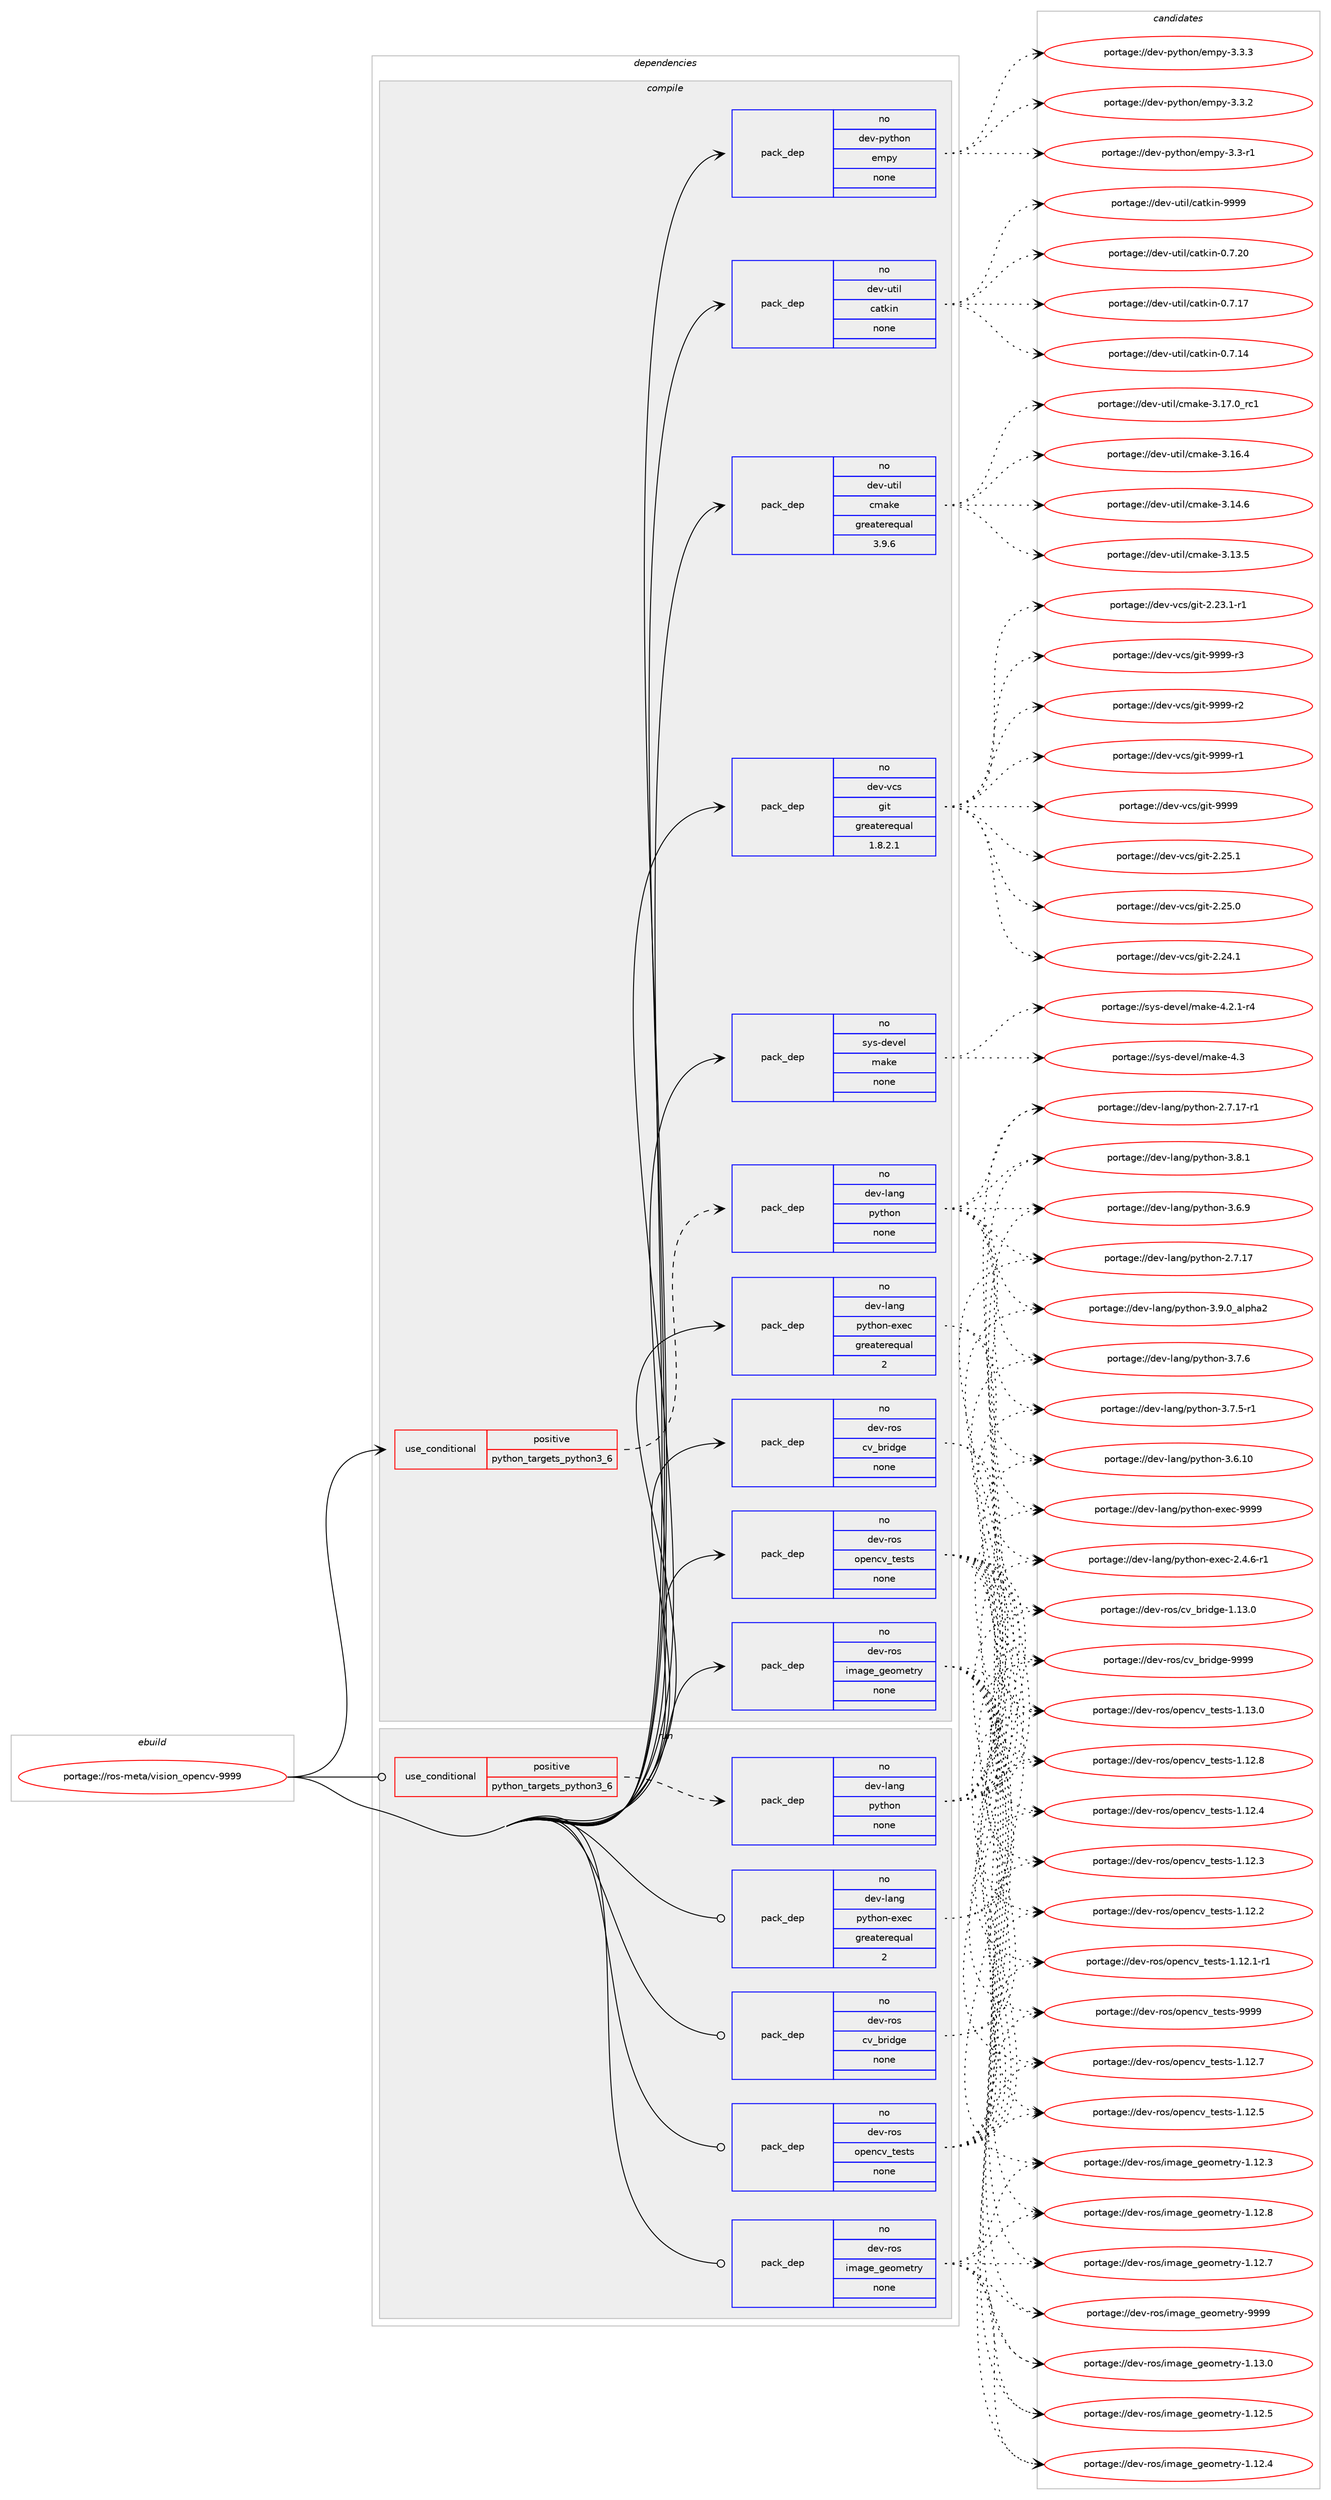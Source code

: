 digraph prolog {

# *************
# Graph options
# *************

newrank=true;
concentrate=true;
compound=true;
graph [rankdir=LR,fontname=Helvetica,fontsize=10,ranksep=1.5];#, ranksep=2.5, nodesep=0.2];
edge  [arrowhead=vee];
node  [fontname=Helvetica,fontsize=10];

# **********
# The ebuild
# **********

subgraph cluster_leftcol {
color=gray;
rank=same;
label=<<i>ebuild</i>>;
id [label="portage://ros-meta/vision_opencv-9999", color=red, width=4, href="../ros-meta/vision_opencv-9999.svg"];
}

# ****************
# The dependencies
# ****************

subgraph cluster_midcol {
color=gray;
label=<<i>dependencies</i>>;
subgraph cluster_compile {
fillcolor="#eeeeee";
style=filled;
label=<<i>compile</i>>;
subgraph cond20228 {
dependency100604 [label=<<TABLE BORDER="0" CELLBORDER="1" CELLSPACING="0" CELLPADDING="4"><TR><TD ROWSPAN="3" CELLPADDING="10">use_conditional</TD></TR><TR><TD>positive</TD></TR><TR><TD>python_targets_python3_6</TD></TR></TABLE>>, shape=none, color=red];
subgraph pack78608 {
dependency100605 [label=<<TABLE BORDER="0" CELLBORDER="1" CELLSPACING="0" CELLPADDING="4" WIDTH="220"><TR><TD ROWSPAN="6" CELLPADDING="30">pack_dep</TD></TR><TR><TD WIDTH="110">no</TD></TR><TR><TD>dev-lang</TD></TR><TR><TD>python</TD></TR><TR><TD>none</TD></TR><TR><TD></TD></TR></TABLE>>, shape=none, color=blue];
}
dependency100604:e -> dependency100605:w [weight=20,style="dashed",arrowhead="vee"];
}
id:e -> dependency100604:w [weight=20,style="solid",arrowhead="vee"];
subgraph pack78609 {
dependency100606 [label=<<TABLE BORDER="0" CELLBORDER="1" CELLSPACING="0" CELLPADDING="4" WIDTH="220"><TR><TD ROWSPAN="6" CELLPADDING="30">pack_dep</TD></TR><TR><TD WIDTH="110">no</TD></TR><TR><TD>dev-lang</TD></TR><TR><TD>python-exec</TD></TR><TR><TD>greaterequal</TD></TR><TR><TD>2</TD></TR></TABLE>>, shape=none, color=blue];
}
id:e -> dependency100606:w [weight=20,style="solid",arrowhead="vee"];
subgraph pack78610 {
dependency100607 [label=<<TABLE BORDER="0" CELLBORDER="1" CELLSPACING="0" CELLPADDING="4" WIDTH="220"><TR><TD ROWSPAN="6" CELLPADDING="30">pack_dep</TD></TR><TR><TD WIDTH="110">no</TD></TR><TR><TD>dev-python</TD></TR><TR><TD>empy</TD></TR><TR><TD>none</TD></TR><TR><TD></TD></TR></TABLE>>, shape=none, color=blue];
}
id:e -> dependency100607:w [weight=20,style="solid",arrowhead="vee"];
subgraph pack78611 {
dependency100608 [label=<<TABLE BORDER="0" CELLBORDER="1" CELLSPACING="0" CELLPADDING="4" WIDTH="220"><TR><TD ROWSPAN="6" CELLPADDING="30">pack_dep</TD></TR><TR><TD WIDTH="110">no</TD></TR><TR><TD>dev-ros</TD></TR><TR><TD>cv_bridge</TD></TR><TR><TD>none</TD></TR><TR><TD></TD></TR></TABLE>>, shape=none, color=blue];
}
id:e -> dependency100608:w [weight=20,style="solid",arrowhead="vee"];
subgraph pack78612 {
dependency100609 [label=<<TABLE BORDER="0" CELLBORDER="1" CELLSPACING="0" CELLPADDING="4" WIDTH="220"><TR><TD ROWSPAN="6" CELLPADDING="30">pack_dep</TD></TR><TR><TD WIDTH="110">no</TD></TR><TR><TD>dev-ros</TD></TR><TR><TD>image_geometry</TD></TR><TR><TD>none</TD></TR><TR><TD></TD></TR></TABLE>>, shape=none, color=blue];
}
id:e -> dependency100609:w [weight=20,style="solid",arrowhead="vee"];
subgraph pack78613 {
dependency100610 [label=<<TABLE BORDER="0" CELLBORDER="1" CELLSPACING="0" CELLPADDING="4" WIDTH="220"><TR><TD ROWSPAN="6" CELLPADDING="30">pack_dep</TD></TR><TR><TD WIDTH="110">no</TD></TR><TR><TD>dev-ros</TD></TR><TR><TD>opencv_tests</TD></TR><TR><TD>none</TD></TR><TR><TD></TD></TR></TABLE>>, shape=none, color=blue];
}
id:e -> dependency100610:w [weight=20,style="solid",arrowhead="vee"];
subgraph pack78614 {
dependency100611 [label=<<TABLE BORDER="0" CELLBORDER="1" CELLSPACING="0" CELLPADDING="4" WIDTH="220"><TR><TD ROWSPAN="6" CELLPADDING="30">pack_dep</TD></TR><TR><TD WIDTH="110">no</TD></TR><TR><TD>dev-util</TD></TR><TR><TD>catkin</TD></TR><TR><TD>none</TD></TR><TR><TD></TD></TR></TABLE>>, shape=none, color=blue];
}
id:e -> dependency100611:w [weight=20,style="solid",arrowhead="vee"];
subgraph pack78615 {
dependency100612 [label=<<TABLE BORDER="0" CELLBORDER="1" CELLSPACING="0" CELLPADDING="4" WIDTH="220"><TR><TD ROWSPAN="6" CELLPADDING="30">pack_dep</TD></TR><TR><TD WIDTH="110">no</TD></TR><TR><TD>dev-util</TD></TR><TR><TD>cmake</TD></TR><TR><TD>greaterequal</TD></TR><TR><TD>3.9.6</TD></TR></TABLE>>, shape=none, color=blue];
}
id:e -> dependency100612:w [weight=20,style="solid",arrowhead="vee"];
subgraph pack78616 {
dependency100613 [label=<<TABLE BORDER="0" CELLBORDER="1" CELLSPACING="0" CELLPADDING="4" WIDTH="220"><TR><TD ROWSPAN="6" CELLPADDING="30">pack_dep</TD></TR><TR><TD WIDTH="110">no</TD></TR><TR><TD>dev-vcs</TD></TR><TR><TD>git</TD></TR><TR><TD>greaterequal</TD></TR><TR><TD>1.8.2.1</TD></TR></TABLE>>, shape=none, color=blue];
}
id:e -> dependency100613:w [weight=20,style="solid",arrowhead="vee"];
subgraph pack78617 {
dependency100614 [label=<<TABLE BORDER="0" CELLBORDER="1" CELLSPACING="0" CELLPADDING="4" WIDTH="220"><TR><TD ROWSPAN="6" CELLPADDING="30">pack_dep</TD></TR><TR><TD WIDTH="110">no</TD></TR><TR><TD>sys-devel</TD></TR><TR><TD>make</TD></TR><TR><TD>none</TD></TR><TR><TD></TD></TR></TABLE>>, shape=none, color=blue];
}
id:e -> dependency100614:w [weight=20,style="solid",arrowhead="vee"];
}
subgraph cluster_compileandrun {
fillcolor="#eeeeee";
style=filled;
label=<<i>compile and run</i>>;
}
subgraph cluster_run {
fillcolor="#eeeeee";
style=filled;
label=<<i>run</i>>;
subgraph cond20229 {
dependency100615 [label=<<TABLE BORDER="0" CELLBORDER="1" CELLSPACING="0" CELLPADDING="4"><TR><TD ROWSPAN="3" CELLPADDING="10">use_conditional</TD></TR><TR><TD>positive</TD></TR><TR><TD>python_targets_python3_6</TD></TR></TABLE>>, shape=none, color=red];
subgraph pack78618 {
dependency100616 [label=<<TABLE BORDER="0" CELLBORDER="1" CELLSPACING="0" CELLPADDING="4" WIDTH="220"><TR><TD ROWSPAN="6" CELLPADDING="30">pack_dep</TD></TR><TR><TD WIDTH="110">no</TD></TR><TR><TD>dev-lang</TD></TR><TR><TD>python</TD></TR><TR><TD>none</TD></TR><TR><TD></TD></TR></TABLE>>, shape=none, color=blue];
}
dependency100615:e -> dependency100616:w [weight=20,style="dashed",arrowhead="vee"];
}
id:e -> dependency100615:w [weight=20,style="solid",arrowhead="odot"];
subgraph pack78619 {
dependency100617 [label=<<TABLE BORDER="0" CELLBORDER="1" CELLSPACING="0" CELLPADDING="4" WIDTH="220"><TR><TD ROWSPAN="6" CELLPADDING="30">pack_dep</TD></TR><TR><TD WIDTH="110">no</TD></TR><TR><TD>dev-lang</TD></TR><TR><TD>python-exec</TD></TR><TR><TD>greaterequal</TD></TR><TR><TD>2</TD></TR></TABLE>>, shape=none, color=blue];
}
id:e -> dependency100617:w [weight=20,style="solid",arrowhead="odot"];
subgraph pack78620 {
dependency100618 [label=<<TABLE BORDER="0" CELLBORDER="1" CELLSPACING="0" CELLPADDING="4" WIDTH="220"><TR><TD ROWSPAN="6" CELLPADDING="30">pack_dep</TD></TR><TR><TD WIDTH="110">no</TD></TR><TR><TD>dev-ros</TD></TR><TR><TD>cv_bridge</TD></TR><TR><TD>none</TD></TR><TR><TD></TD></TR></TABLE>>, shape=none, color=blue];
}
id:e -> dependency100618:w [weight=20,style="solid",arrowhead="odot"];
subgraph pack78621 {
dependency100619 [label=<<TABLE BORDER="0" CELLBORDER="1" CELLSPACING="0" CELLPADDING="4" WIDTH="220"><TR><TD ROWSPAN="6" CELLPADDING="30">pack_dep</TD></TR><TR><TD WIDTH="110">no</TD></TR><TR><TD>dev-ros</TD></TR><TR><TD>image_geometry</TD></TR><TR><TD>none</TD></TR><TR><TD></TD></TR></TABLE>>, shape=none, color=blue];
}
id:e -> dependency100619:w [weight=20,style="solid",arrowhead="odot"];
subgraph pack78622 {
dependency100620 [label=<<TABLE BORDER="0" CELLBORDER="1" CELLSPACING="0" CELLPADDING="4" WIDTH="220"><TR><TD ROWSPAN="6" CELLPADDING="30">pack_dep</TD></TR><TR><TD WIDTH="110">no</TD></TR><TR><TD>dev-ros</TD></TR><TR><TD>opencv_tests</TD></TR><TR><TD>none</TD></TR><TR><TD></TD></TR></TABLE>>, shape=none, color=blue];
}
id:e -> dependency100620:w [weight=20,style="solid",arrowhead="odot"];
}
}

# **************
# The candidates
# **************

subgraph cluster_choices {
rank=same;
color=gray;
label=<<i>candidates</i>>;

subgraph choice78608 {
color=black;
nodesep=1;
choice10010111845108971101034711212111610411111045514657464895971081121049750 [label="portage://dev-lang/python-3.9.0_alpha2", color=red, width=4,href="../dev-lang/python-3.9.0_alpha2.svg"];
choice100101118451089711010347112121116104111110455146564649 [label="portage://dev-lang/python-3.8.1", color=red, width=4,href="../dev-lang/python-3.8.1.svg"];
choice100101118451089711010347112121116104111110455146554654 [label="portage://dev-lang/python-3.7.6", color=red, width=4,href="../dev-lang/python-3.7.6.svg"];
choice1001011184510897110103471121211161041111104551465546534511449 [label="portage://dev-lang/python-3.7.5-r1", color=red, width=4,href="../dev-lang/python-3.7.5-r1.svg"];
choice100101118451089711010347112121116104111110455146544657 [label="portage://dev-lang/python-3.6.9", color=red, width=4,href="../dev-lang/python-3.6.9.svg"];
choice10010111845108971101034711212111610411111045514654464948 [label="portage://dev-lang/python-3.6.10", color=red, width=4,href="../dev-lang/python-3.6.10.svg"];
choice100101118451089711010347112121116104111110455046554649554511449 [label="portage://dev-lang/python-2.7.17-r1", color=red, width=4,href="../dev-lang/python-2.7.17-r1.svg"];
choice10010111845108971101034711212111610411111045504655464955 [label="portage://dev-lang/python-2.7.17", color=red, width=4,href="../dev-lang/python-2.7.17.svg"];
dependency100605:e -> choice10010111845108971101034711212111610411111045514657464895971081121049750:w [style=dotted,weight="100"];
dependency100605:e -> choice100101118451089711010347112121116104111110455146564649:w [style=dotted,weight="100"];
dependency100605:e -> choice100101118451089711010347112121116104111110455146554654:w [style=dotted,weight="100"];
dependency100605:e -> choice1001011184510897110103471121211161041111104551465546534511449:w [style=dotted,weight="100"];
dependency100605:e -> choice100101118451089711010347112121116104111110455146544657:w [style=dotted,weight="100"];
dependency100605:e -> choice10010111845108971101034711212111610411111045514654464948:w [style=dotted,weight="100"];
dependency100605:e -> choice100101118451089711010347112121116104111110455046554649554511449:w [style=dotted,weight="100"];
dependency100605:e -> choice10010111845108971101034711212111610411111045504655464955:w [style=dotted,weight="100"];
}
subgraph choice78609 {
color=black;
nodesep=1;
choice10010111845108971101034711212111610411111045101120101994557575757 [label="portage://dev-lang/python-exec-9999", color=red, width=4,href="../dev-lang/python-exec-9999.svg"];
choice10010111845108971101034711212111610411111045101120101994550465246544511449 [label="portage://dev-lang/python-exec-2.4.6-r1", color=red, width=4,href="../dev-lang/python-exec-2.4.6-r1.svg"];
dependency100606:e -> choice10010111845108971101034711212111610411111045101120101994557575757:w [style=dotted,weight="100"];
dependency100606:e -> choice10010111845108971101034711212111610411111045101120101994550465246544511449:w [style=dotted,weight="100"];
}
subgraph choice78610 {
color=black;
nodesep=1;
choice1001011184511212111610411111047101109112121455146514651 [label="portage://dev-python/empy-3.3.3", color=red, width=4,href="../dev-python/empy-3.3.3.svg"];
choice1001011184511212111610411111047101109112121455146514650 [label="portage://dev-python/empy-3.3.2", color=red, width=4,href="../dev-python/empy-3.3.2.svg"];
choice1001011184511212111610411111047101109112121455146514511449 [label="portage://dev-python/empy-3.3-r1", color=red, width=4,href="../dev-python/empy-3.3-r1.svg"];
dependency100607:e -> choice1001011184511212111610411111047101109112121455146514651:w [style=dotted,weight="100"];
dependency100607:e -> choice1001011184511212111610411111047101109112121455146514650:w [style=dotted,weight="100"];
dependency100607:e -> choice1001011184511212111610411111047101109112121455146514511449:w [style=dotted,weight="100"];
}
subgraph choice78611 {
color=black;
nodesep=1;
choice10010111845114111115479911895981141051001031014557575757 [label="portage://dev-ros/cv_bridge-9999", color=red, width=4,href="../dev-ros/cv_bridge-9999.svg"];
choice100101118451141111154799118959811410510010310145494649514648 [label="portage://dev-ros/cv_bridge-1.13.0", color=red, width=4,href="../dev-ros/cv_bridge-1.13.0.svg"];
dependency100608:e -> choice10010111845114111115479911895981141051001031014557575757:w [style=dotted,weight="100"];
dependency100608:e -> choice100101118451141111154799118959811410510010310145494649514648:w [style=dotted,weight="100"];
}
subgraph choice78612 {
color=black;
nodesep=1;
choice100101118451141111154710510997103101951031011111091011161141214557575757 [label="portage://dev-ros/image_geometry-9999", color=red, width=4,href="../dev-ros/image_geometry-9999.svg"];
choice1001011184511411111547105109971031019510310111110910111611412145494649514648 [label="portage://dev-ros/image_geometry-1.13.0", color=red, width=4,href="../dev-ros/image_geometry-1.13.0.svg"];
choice1001011184511411111547105109971031019510310111110910111611412145494649504656 [label="portage://dev-ros/image_geometry-1.12.8", color=red, width=4,href="../dev-ros/image_geometry-1.12.8.svg"];
choice1001011184511411111547105109971031019510310111110910111611412145494649504655 [label="portage://dev-ros/image_geometry-1.12.7", color=red, width=4,href="../dev-ros/image_geometry-1.12.7.svg"];
choice1001011184511411111547105109971031019510310111110910111611412145494649504653 [label="portage://dev-ros/image_geometry-1.12.5", color=red, width=4,href="../dev-ros/image_geometry-1.12.5.svg"];
choice1001011184511411111547105109971031019510310111110910111611412145494649504652 [label="portage://dev-ros/image_geometry-1.12.4", color=red, width=4,href="../dev-ros/image_geometry-1.12.4.svg"];
choice1001011184511411111547105109971031019510310111110910111611412145494649504651 [label="portage://dev-ros/image_geometry-1.12.3", color=red, width=4,href="../dev-ros/image_geometry-1.12.3.svg"];
dependency100609:e -> choice100101118451141111154710510997103101951031011111091011161141214557575757:w [style=dotted,weight="100"];
dependency100609:e -> choice1001011184511411111547105109971031019510310111110910111611412145494649514648:w [style=dotted,weight="100"];
dependency100609:e -> choice1001011184511411111547105109971031019510310111110910111611412145494649504656:w [style=dotted,weight="100"];
dependency100609:e -> choice1001011184511411111547105109971031019510310111110910111611412145494649504655:w [style=dotted,weight="100"];
dependency100609:e -> choice1001011184511411111547105109971031019510310111110910111611412145494649504653:w [style=dotted,weight="100"];
dependency100609:e -> choice1001011184511411111547105109971031019510310111110910111611412145494649504652:w [style=dotted,weight="100"];
dependency100609:e -> choice1001011184511411111547105109971031019510310111110910111611412145494649504651:w [style=dotted,weight="100"];
}
subgraph choice78613 {
color=black;
nodesep=1;
choice100101118451141111154711111210111099118951161011151161154557575757 [label="portage://dev-ros/opencv_tests-9999", color=red, width=4,href="../dev-ros/opencv_tests-9999.svg"];
choice1001011184511411111547111112101110991189511610111511611545494649514648 [label="portage://dev-ros/opencv_tests-1.13.0", color=red, width=4,href="../dev-ros/opencv_tests-1.13.0.svg"];
choice1001011184511411111547111112101110991189511610111511611545494649504656 [label="portage://dev-ros/opencv_tests-1.12.8", color=red, width=4,href="../dev-ros/opencv_tests-1.12.8.svg"];
choice1001011184511411111547111112101110991189511610111511611545494649504655 [label="portage://dev-ros/opencv_tests-1.12.7", color=red, width=4,href="../dev-ros/opencv_tests-1.12.7.svg"];
choice1001011184511411111547111112101110991189511610111511611545494649504653 [label="portage://dev-ros/opencv_tests-1.12.5", color=red, width=4,href="../dev-ros/opencv_tests-1.12.5.svg"];
choice1001011184511411111547111112101110991189511610111511611545494649504652 [label="portage://dev-ros/opencv_tests-1.12.4", color=red, width=4,href="../dev-ros/opencv_tests-1.12.4.svg"];
choice1001011184511411111547111112101110991189511610111511611545494649504651 [label="portage://dev-ros/opencv_tests-1.12.3", color=red, width=4,href="../dev-ros/opencv_tests-1.12.3.svg"];
choice1001011184511411111547111112101110991189511610111511611545494649504650 [label="portage://dev-ros/opencv_tests-1.12.2", color=red, width=4,href="../dev-ros/opencv_tests-1.12.2.svg"];
choice10010111845114111115471111121011109911895116101115116115454946495046494511449 [label="portage://dev-ros/opencv_tests-1.12.1-r1", color=red, width=4,href="../dev-ros/opencv_tests-1.12.1-r1.svg"];
dependency100610:e -> choice100101118451141111154711111210111099118951161011151161154557575757:w [style=dotted,weight="100"];
dependency100610:e -> choice1001011184511411111547111112101110991189511610111511611545494649514648:w [style=dotted,weight="100"];
dependency100610:e -> choice1001011184511411111547111112101110991189511610111511611545494649504656:w [style=dotted,weight="100"];
dependency100610:e -> choice1001011184511411111547111112101110991189511610111511611545494649504655:w [style=dotted,weight="100"];
dependency100610:e -> choice1001011184511411111547111112101110991189511610111511611545494649504653:w [style=dotted,weight="100"];
dependency100610:e -> choice1001011184511411111547111112101110991189511610111511611545494649504652:w [style=dotted,weight="100"];
dependency100610:e -> choice1001011184511411111547111112101110991189511610111511611545494649504651:w [style=dotted,weight="100"];
dependency100610:e -> choice1001011184511411111547111112101110991189511610111511611545494649504650:w [style=dotted,weight="100"];
dependency100610:e -> choice10010111845114111115471111121011109911895116101115116115454946495046494511449:w [style=dotted,weight="100"];
}
subgraph choice78614 {
color=black;
nodesep=1;
choice100101118451171161051084799971161071051104557575757 [label="portage://dev-util/catkin-9999", color=red, width=4,href="../dev-util/catkin-9999.svg"];
choice1001011184511711610510847999711610710511045484655465048 [label="portage://dev-util/catkin-0.7.20", color=red, width=4,href="../dev-util/catkin-0.7.20.svg"];
choice1001011184511711610510847999711610710511045484655464955 [label="portage://dev-util/catkin-0.7.17", color=red, width=4,href="../dev-util/catkin-0.7.17.svg"];
choice1001011184511711610510847999711610710511045484655464952 [label="portage://dev-util/catkin-0.7.14", color=red, width=4,href="../dev-util/catkin-0.7.14.svg"];
dependency100611:e -> choice100101118451171161051084799971161071051104557575757:w [style=dotted,weight="100"];
dependency100611:e -> choice1001011184511711610510847999711610710511045484655465048:w [style=dotted,weight="100"];
dependency100611:e -> choice1001011184511711610510847999711610710511045484655464955:w [style=dotted,weight="100"];
dependency100611:e -> choice1001011184511711610510847999711610710511045484655464952:w [style=dotted,weight="100"];
}
subgraph choice78615 {
color=black;
nodesep=1;
choice1001011184511711610510847991099710710145514649554648951149949 [label="portage://dev-util/cmake-3.17.0_rc1", color=red, width=4,href="../dev-util/cmake-3.17.0_rc1.svg"];
choice1001011184511711610510847991099710710145514649544652 [label="portage://dev-util/cmake-3.16.4", color=red, width=4,href="../dev-util/cmake-3.16.4.svg"];
choice1001011184511711610510847991099710710145514649524654 [label="portage://dev-util/cmake-3.14.6", color=red, width=4,href="../dev-util/cmake-3.14.6.svg"];
choice1001011184511711610510847991099710710145514649514653 [label="portage://dev-util/cmake-3.13.5", color=red, width=4,href="../dev-util/cmake-3.13.5.svg"];
dependency100612:e -> choice1001011184511711610510847991099710710145514649554648951149949:w [style=dotted,weight="100"];
dependency100612:e -> choice1001011184511711610510847991099710710145514649544652:w [style=dotted,weight="100"];
dependency100612:e -> choice1001011184511711610510847991099710710145514649524654:w [style=dotted,weight="100"];
dependency100612:e -> choice1001011184511711610510847991099710710145514649514653:w [style=dotted,weight="100"];
}
subgraph choice78616 {
color=black;
nodesep=1;
choice10010111845118991154710310511645575757574511451 [label="portage://dev-vcs/git-9999-r3", color=red, width=4,href="../dev-vcs/git-9999-r3.svg"];
choice10010111845118991154710310511645575757574511450 [label="portage://dev-vcs/git-9999-r2", color=red, width=4,href="../dev-vcs/git-9999-r2.svg"];
choice10010111845118991154710310511645575757574511449 [label="portage://dev-vcs/git-9999-r1", color=red, width=4,href="../dev-vcs/git-9999-r1.svg"];
choice1001011184511899115471031051164557575757 [label="portage://dev-vcs/git-9999", color=red, width=4,href="../dev-vcs/git-9999.svg"];
choice10010111845118991154710310511645504650534649 [label="portage://dev-vcs/git-2.25.1", color=red, width=4,href="../dev-vcs/git-2.25.1.svg"];
choice10010111845118991154710310511645504650534648 [label="portage://dev-vcs/git-2.25.0", color=red, width=4,href="../dev-vcs/git-2.25.0.svg"];
choice10010111845118991154710310511645504650524649 [label="portage://dev-vcs/git-2.24.1", color=red, width=4,href="../dev-vcs/git-2.24.1.svg"];
choice100101118451189911547103105116455046505146494511449 [label="portage://dev-vcs/git-2.23.1-r1", color=red, width=4,href="../dev-vcs/git-2.23.1-r1.svg"];
dependency100613:e -> choice10010111845118991154710310511645575757574511451:w [style=dotted,weight="100"];
dependency100613:e -> choice10010111845118991154710310511645575757574511450:w [style=dotted,weight="100"];
dependency100613:e -> choice10010111845118991154710310511645575757574511449:w [style=dotted,weight="100"];
dependency100613:e -> choice1001011184511899115471031051164557575757:w [style=dotted,weight="100"];
dependency100613:e -> choice10010111845118991154710310511645504650534649:w [style=dotted,weight="100"];
dependency100613:e -> choice10010111845118991154710310511645504650534648:w [style=dotted,weight="100"];
dependency100613:e -> choice10010111845118991154710310511645504650524649:w [style=dotted,weight="100"];
dependency100613:e -> choice100101118451189911547103105116455046505146494511449:w [style=dotted,weight="100"];
}
subgraph choice78617 {
color=black;
nodesep=1;
choice11512111545100101118101108471099710710145524651 [label="portage://sys-devel/make-4.3", color=red, width=4,href="../sys-devel/make-4.3.svg"];
choice1151211154510010111810110847109971071014552465046494511452 [label="portage://sys-devel/make-4.2.1-r4", color=red, width=4,href="../sys-devel/make-4.2.1-r4.svg"];
dependency100614:e -> choice11512111545100101118101108471099710710145524651:w [style=dotted,weight="100"];
dependency100614:e -> choice1151211154510010111810110847109971071014552465046494511452:w [style=dotted,weight="100"];
}
subgraph choice78618 {
color=black;
nodesep=1;
choice10010111845108971101034711212111610411111045514657464895971081121049750 [label="portage://dev-lang/python-3.9.0_alpha2", color=red, width=4,href="../dev-lang/python-3.9.0_alpha2.svg"];
choice100101118451089711010347112121116104111110455146564649 [label="portage://dev-lang/python-3.8.1", color=red, width=4,href="../dev-lang/python-3.8.1.svg"];
choice100101118451089711010347112121116104111110455146554654 [label="portage://dev-lang/python-3.7.6", color=red, width=4,href="../dev-lang/python-3.7.6.svg"];
choice1001011184510897110103471121211161041111104551465546534511449 [label="portage://dev-lang/python-3.7.5-r1", color=red, width=4,href="../dev-lang/python-3.7.5-r1.svg"];
choice100101118451089711010347112121116104111110455146544657 [label="portage://dev-lang/python-3.6.9", color=red, width=4,href="../dev-lang/python-3.6.9.svg"];
choice10010111845108971101034711212111610411111045514654464948 [label="portage://dev-lang/python-3.6.10", color=red, width=4,href="../dev-lang/python-3.6.10.svg"];
choice100101118451089711010347112121116104111110455046554649554511449 [label="portage://dev-lang/python-2.7.17-r1", color=red, width=4,href="../dev-lang/python-2.7.17-r1.svg"];
choice10010111845108971101034711212111610411111045504655464955 [label="portage://dev-lang/python-2.7.17", color=red, width=4,href="../dev-lang/python-2.7.17.svg"];
dependency100616:e -> choice10010111845108971101034711212111610411111045514657464895971081121049750:w [style=dotted,weight="100"];
dependency100616:e -> choice100101118451089711010347112121116104111110455146564649:w [style=dotted,weight="100"];
dependency100616:e -> choice100101118451089711010347112121116104111110455146554654:w [style=dotted,weight="100"];
dependency100616:e -> choice1001011184510897110103471121211161041111104551465546534511449:w [style=dotted,weight="100"];
dependency100616:e -> choice100101118451089711010347112121116104111110455146544657:w [style=dotted,weight="100"];
dependency100616:e -> choice10010111845108971101034711212111610411111045514654464948:w [style=dotted,weight="100"];
dependency100616:e -> choice100101118451089711010347112121116104111110455046554649554511449:w [style=dotted,weight="100"];
dependency100616:e -> choice10010111845108971101034711212111610411111045504655464955:w [style=dotted,weight="100"];
}
subgraph choice78619 {
color=black;
nodesep=1;
choice10010111845108971101034711212111610411111045101120101994557575757 [label="portage://dev-lang/python-exec-9999", color=red, width=4,href="../dev-lang/python-exec-9999.svg"];
choice10010111845108971101034711212111610411111045101120101994550465246544511449 [label="portage://dev-lang/python-exec-2.4.6-r1", color=red, width=4,href="../dev-lang/python-exec-2.4.6-r1.svg"];
dependency100617:e -> choice10010111845108971101034711212111610411111045101120101994557575757:w [style=dotted,weight="100"];
dependency100617:e -> choice10010111845108971101034711212111610411111045101120101994550465246544511449:w [style=dotted,weight="100"];
}
subgraph choice78620 {
color=black;
nodesep=1;
choice10010111845114111115479911895981141051001031014557575757 [label="portage://dev-ros/cv_bridge-9999", color=red, width=4,href="../dev-ros/cv_bridge-9999.svg"];
choice100101118451141111154799118959811410510010310145494649514648 [label="portage://dev-ros/cv_bridge-1.13.0", color=red, width=4,href="../dev-ros/cv_bridge-1.13.0.svg"];
dependency100618:e -> choice10010111845114111115479911895981141051001031014557575757:w [style=dotted,weight="100"];
dependency100618:e -> choice100101118451141111154799118959811410510010310145494649514648:w [style=dotted,weight="100"];
}
subgraph choice78621 {
color=black;
nodesep=1;
choice100101118451141111154710510997103101951031011111091011161141214557575757 [label="portage://dev-ros/image_geometry-9999", color=red, width=4,href="../dev-ros/image_geometry-9999.svg"];
choice1001011184511411111547105109971031019510310111110910111611412145494649514648 [label="portage://dev-ros/image_geometry-1.13.0", color=red, width=4,href="../dev-ros/image_geometry-1.13.0.svg"];
choice1001011184511411111547105109971031019510310111110910111611412145494649504656 [label="portage://dev-ros/image_geometry-1.12.8", color=red, width=4,href="../dev-ros/image_geometry-1.12.8.svg"];
choice1001011184511411111547105109971031019510310111110910111611412145494649504655 [label="portage://dev-ros/image_geometry-1.12.7", color=red, width=4,href="../dev-ros/image_geometry-1.12.7.svg"];
choice1001011184511411111547105109971031019510310111110910111611412145494649504653 [label="portage://dev-ros/image_geometry-1.12.5", color=red, width=4,href="../dev-ros/image_geometry-1.12.5.svg"];
choice1001011184511411111547105109971031019510310111110910111611412145494649504652 [label="portage://dev-ros/image_geometry-1.12.4", color=red, width=4,href="../dev-ros/image_geometry-1.12.4.svg"];
choice1001011184511411111547105109971031019510310111110910111611412145494649504651 [label="portage://dev-ros/image_geometry-1.12.3", color=red, width=4,href="../dev-ros/image_geometry-1.12.3.svg"];
dependency100619:e -> choice100101118451141111154710510997103101951031011111091011161141214557575757:w [style=dotted,weight="100"];
dependency100619:e -> choice1001011184511411111547105109971031019510310111110910111611412145494649514648:w [style=dotted,weight="100"];
dependency100619:e -> choice1001011184511411111547105109971031019510310111110910111611412145494649504656:w [style=dotted,weight="100"];
dependency100619:e -> choice1001011184511411111547105109971031019510310111110910111611412145494649504655:w [style=dotted,weight="100"];
dependency100619:e -> choice1001011184511411111547105109971031019510310111110910111611412145494649504653:w [style=dotted,weight="100"];
dependency100619:e -> choice1001011184511411111547105109971031019510310111110910111611412145494649504652:w [style=dotted,weight="100"];
dependency100619:e -> choice1001011184511411111547105109971031019510310111110910111611412145494649504651:w [style=dotted,weight="100"];
}
subgraph choice78622 {
color=black;
nodesep=1;
choice100101118451141111154711111210111099118951161011151161154557575757 [label="portage://dev-ros/opencv_tests-9999", color=red, width=4,href="../dev-ros/opencv_tests-9999.svg"];
choice1001011184511411111547111112101110991189511610111511611545494649514648 [label="portage://dev-ros/opencv_tests-1.13.0", color=red, width=4,href="../dev-ros/opencv_tests-1.13.0.svg"];
choice1001011184511411111547111112101110991189511610111511611545494649504656 [label="portage://dev-ros/opencv_tests-1.12.8", color=red, width=4,href="../dev-ros/opencv_tests-1.12.8.svg"];
choice1001011184511411111547111112101110991189511610111511611545494649504655 [label="portage://dev-ros/opencv_tests-1.12.7", color=red, width=4,href="../dev-ros/opencv_tests-1.12.7.svg"];
choice1001011184511411111547111112101110991189511610111511611545494649504653 [label="portage://dev-ros/opencv_tests-1.12.5", color=red, width=4,href="../dev-ros/opencv_tests-1.12.5.svg"];
choice1001011184511411111547111112101110991189511610111511611545494649504652 [label="portage://dev-ros/opencv_tests-1.12.4", color=red, width=4,href="../dev-ros/opencv_tests-1.12.4.svg"];
choice1001011184511411111547111112101110991189511610111511611545494649504651 [label="portage://dev-ros/opencv_tests-1.12.3", color=red, width=4,href="../dev-ros/opencv_tests-1.12.3.svg"];
choice1001011184511411111547111112101110991189511610111511611545494649504650 [label="portage://dev-ros/opencv_tests-1.12.2", color=red, width=4,href="../dev-ros/opencv_tests-1.12.2.svg"];
choice10010111845114111115471111121011109911895116101115116115454946495046494511449 [label="portage://dev-ros/opencv_tests-1.12.1-r1", color=red, width=4,href="../dev-ros/opencv_tests-1.12.1-r1.svg"];
dependency100620:e -> choice100101118451141111154711111210111099118951161011151161154557575757:w [style=dotted,weight="100"];
dependency100620:e -> choice1001011184511411111547111112101110991189511610111511611545494649514648:w [style=dotted,weight="100"];
dependency100620:e -> choice1001011184511411111547111112101110991189511610111511611545494649504656:w [style=dotted,weight="100"];
dependency100620:e -> choice1001011184511411111547111112101110991189511610111511611545494649504655:w [style=dotted,weight="100"];
dependency100620:e -> choice1001011184511411111547111112101110991189511610111511611545494649504653:w [style=dotted,weight="100"];
dependency100620:e -> choice1001011184511411111547111112101110991189511610111511611545494649504652:w [style=dotted,weight="100"];
dependency100620:e -> choice1001011184511411111547111112101110991189511610111511611545494649504651:w [style=dotted,weight="100"];
dependency100620:e -> choice1001011184511411111547111112101110991189511610111511611545494649504650:w [style=dotted,weight="100"];
dependency100620:e -> choice10010111845114111115471111121011109911895116101115116115454946495046494511449:w [style=dotted,weight="100"];
}
}

}

